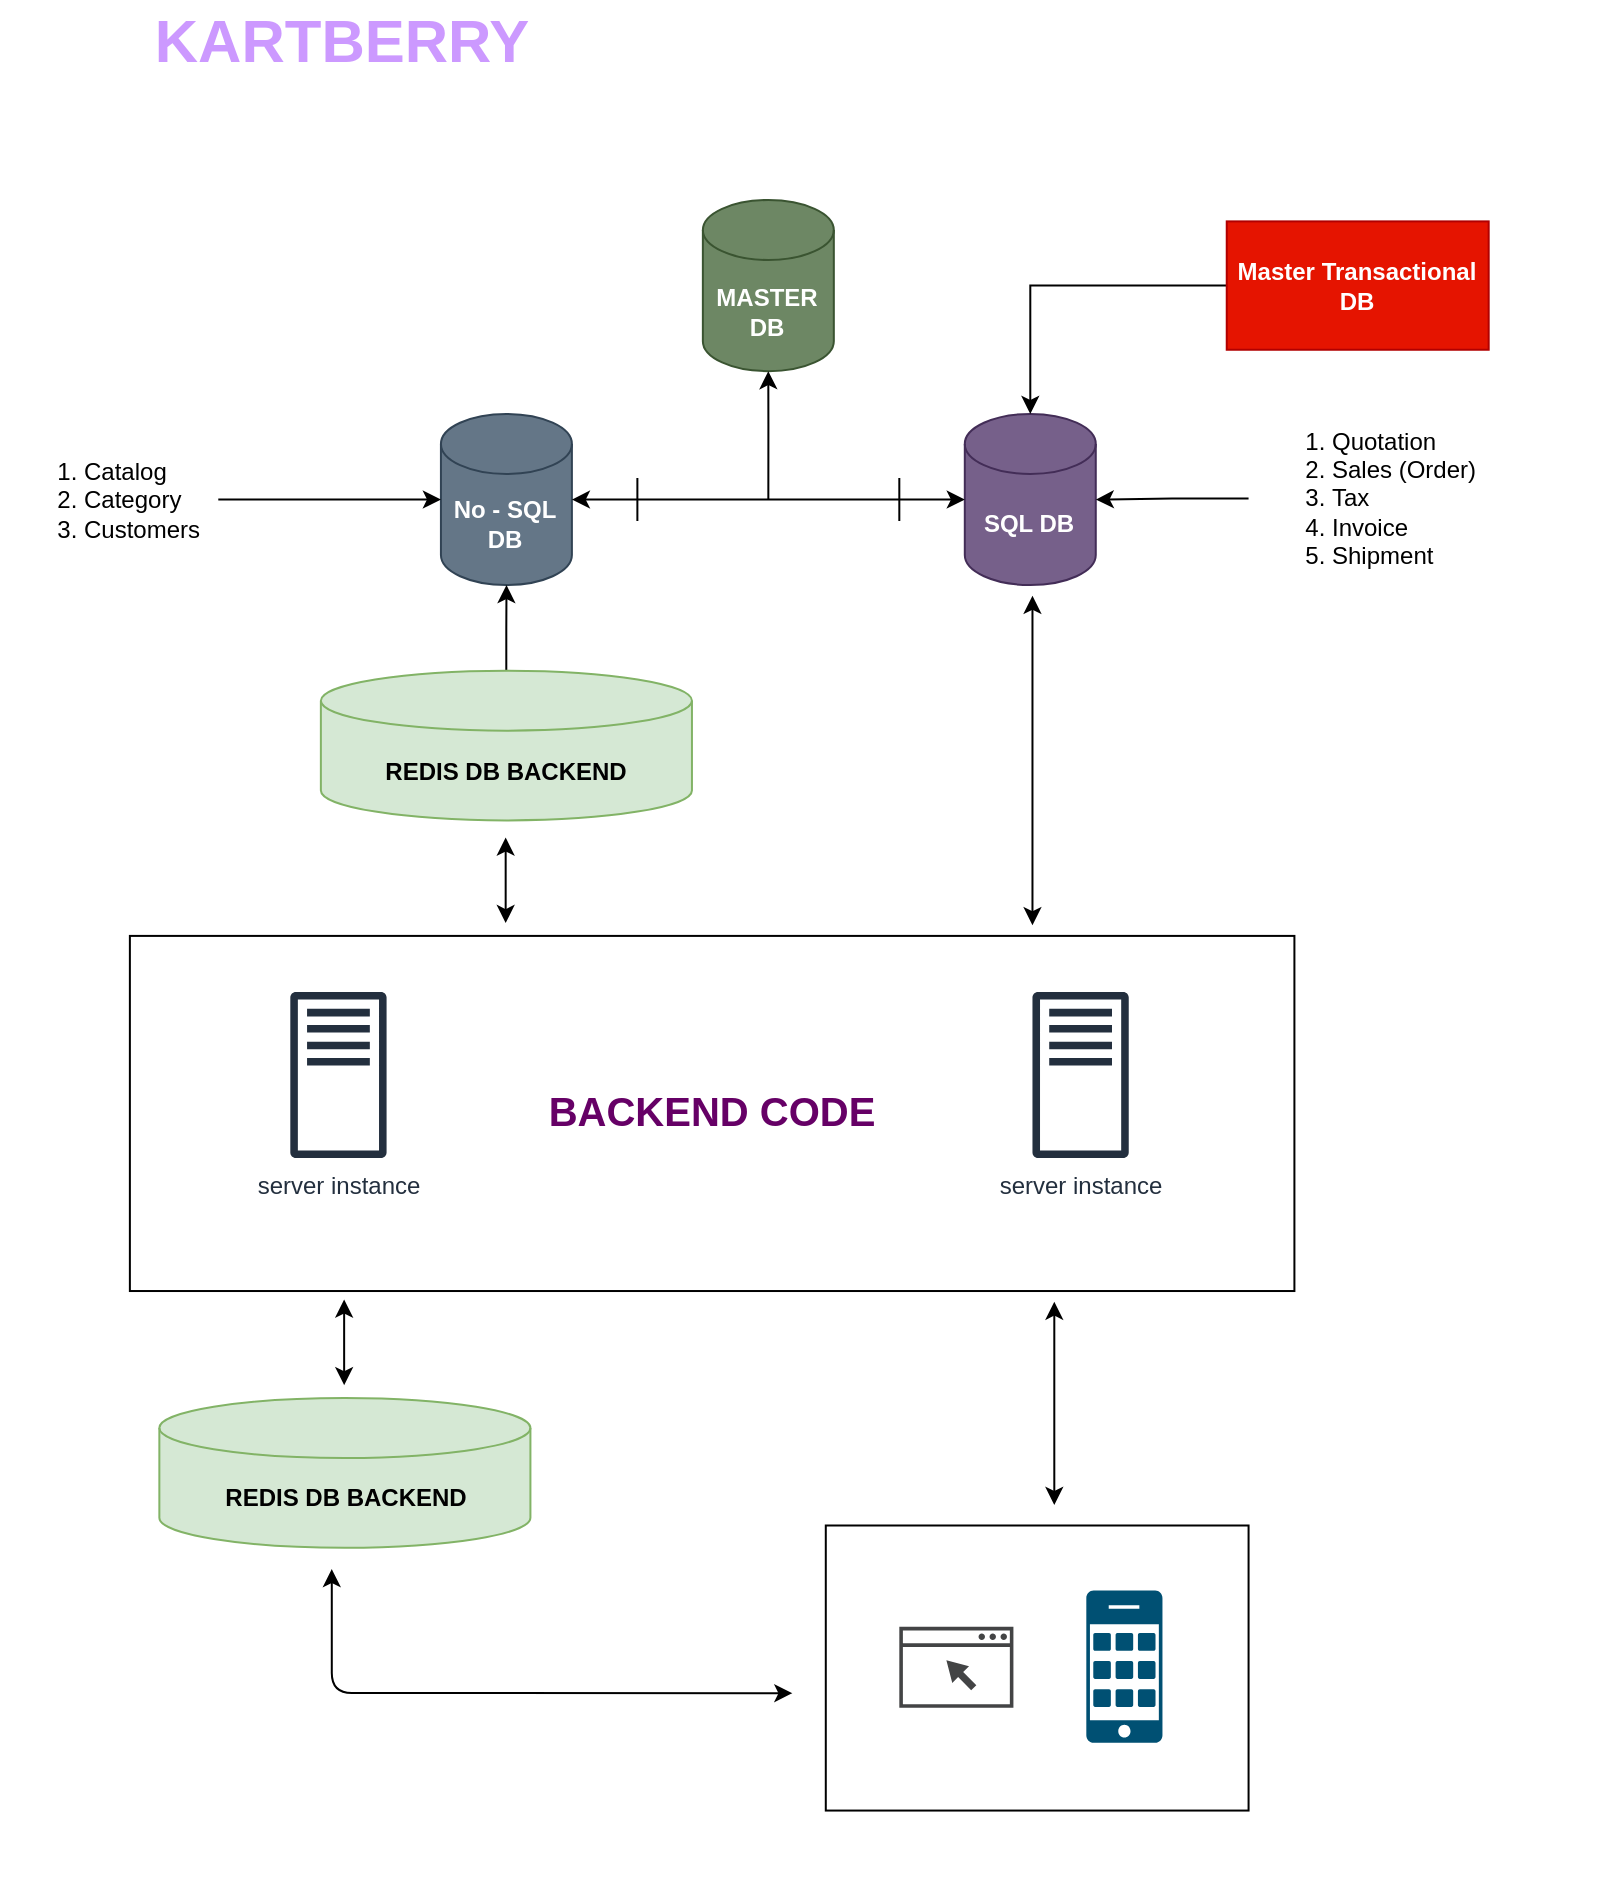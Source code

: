 <mxfile version="14.9.0" type="github">
  <diagram id="gjDmQaFpPGFA4EkT0sp6" name="Page-1">
    <mxGraphModel dx="3063" dy="1782" grid="1" gridSize="10" guides="1" tooltips="1" connect="1" arrows="1" fold="1" page="1" pageScale="1" pageWidth="827" pageHeight="1169" math="0" shadow="0">
      <root>
        <mxCell id="0" />
        <mxCell id="1" parent="0" />
        <mxCell id="LmM2c4uPYylhJrKxIr3_-28" value="&lt;font style=&quot;font-size: 30px&quot;&gt;&lt;b&gt;KARTBERRY&lt;/b&gt;&lt;/font&gt;" style="text;html=1;strokeColor=none;fillColor=none;align=center;verticalAlign=middle;whiteSpace=wrap;rounded=0;fontColor=#CC99FF;" vertex="1" parent="1">
          <mxGeometry x="61" y="50" width="240" height="40" as="geometry" />
        </mxCell>
        <mxCell id="LmM2c4uPYylhJrKxIr3_-75" value="" style="group;container=1;" vertex="1" connectable="0" parent="1">
          <mxGeometry x="10" y="150" width="800" height="800" as="geometry" />
        </mxCell>
        <mxCell id="LmM2c4uPYylhJrKxIr3_-48" value="&lt;font color=&quot;#660066&quot;&gt;&lt;sup&gt;&lt;font style=&quot;font-size: 20px&quot;&gt;&lt;b&gt;BACKEND CODE&lt;br&gt;&lt;/b&gt;&lt;/font&gt;&lt;/sup&gt;&lt;/font&gt;" style="rounded=0;whiteSpace=wrap;html=1;fontColor=#CC99FF;" vertex="1" parent="LmM2c4uPYylhJrKxIr3_-75">
          <mxGeometry x="64.939" y="367.953" width="582.265" height="177.559" as="geometry" />
        </mxCell>
        <mxCell id="LmM2c4uPYylhJrKxIr3_-1" value="&lt;div&gt;No - SQL&lt;/div&gt;&lt;div&gt;DB&lt;/div&gt;" style="shape=cylinder3;whiteSpace=wrap;html=1;boundedLbl=1;backgroundOutline=1;size=15;fillColor=#647687;strokeColor=#314354;fontStyle=1;fontColor=#ffffff;" vertex="1" parent="LmM2c4uPYylhJrKxIr3_-75">
          <mxGeometry x="220.464" y="106.963" width="65.484" height="85.57" as="geometry" />
        </mxCell>
        <mxCell id="LmM2c4uPYylhJrKxIr3_-2" value="&lt;b&gt;SQL DB&lt;br&gt;&lt;/b&gt;" style="shape=cylinder3;whiteSpace=wrap;html=1;boundedLbl=1;backgroundOutline=1;size=15;fillColor=#76608a;strokeColor=#432D57;fontColor=#ffffff;" vertex="1" parent="LmM2c4uPYylhJrKxIr3_-75">
          <mxGeometry x="482.401" y="106.963" width="65.484" height="85.57" as="geometry" />
        </mxCell>
        <mxCell id="LmM2c4uPYylhJrKxIr3_-19" value="" style="edgeStyle=orthogonalEdgeStyle;rounded=0;orthogonalLoop=1;jettySize=auto;html=1;" edge="1" parent="LmM2c4uPYylhJrKxIr3_-75" source="LmM2c4uPYylhJrKxIr3_-5" target="LmM2c4uPYylhJrKxIr3_-2">
          <mxGeometry relative="1" as="geometry" />
        </mxCell>
        <mxCell id="LmM2c4uPYylhJrKxIr3_-5" value="&lt;b&gt;Master Transactional DB&lt;br&gt;&lt;/b&gt;" style="rounded=0;whiteSpace=wrap;html=1;fillColor=#e51400;strokeColor=#B20000;fontColor=#ffffff;" vertex="1" parent="LmM2c4uPYylhJrKxIr3_-75">
          <mxGeometry x="613.37" y="10.696" width="130.969" height="64.178" as="geometry" />
        </mxCell>
        <mxCell id="LmM2c4uPYylhJrKxIr3_-7" value="&lt;div&gt;&lt;b&gt;MASTER&lt;/b&gt;&lt;/div&gt;&lt;div&gt;&lt;b&gt; DB&lt;/b&gt;&lt;/div&gt;" style="shape=cylinder3;whiteSpace=wrap;html=1;boundedLbl=1;backgroundOutline=1;size=15;fillColor=#6d8764;strokeColor=#3A5431;fontColor=#ffffff;" vertex="1" parent="LmM2c4uPYylhJrKxIr3_-75">
          <mxGeometry x="351.432" width="65.484" height="85.57" as="geometry" />
        </mxCell>
        <mxCell id="LmM2c4uPYylhJrKxIr3_-10" value="" style="edgeStyle=orthogonalEdgeStyle;rounded=0;orthogonalLoop=1;jettySize=auto;html=1;" edge="1" parent="LmM2c4uPYylhJrKxIr3_-75" source="LmM2c4uPYylhJrKxIr3_-8" target="LmM2c4uPYylhJrKxIr3_-2">
          <mxGeometry relative="1" as="geometry" />
        </mxCell>
        <mxCell id="LmM2c4uPYylhJrKxIr3_-11" value="" style="edgeStyle=orthogonalEdgeStyle;rounded=0;orthogonalLoop=1;jettySize=auto;html=1;" edge="1" parent="LmM2c4uPYylhJrKxIr3_-75" source="LmM2c4uPYylhJrKxIr3_-8" target="LmM2c4uPYylhJrKxIr3_-1">
          <mxGeometry relative="1" as="geometry" />
        </mxCell>
        <mxCell id="LmM2c4uPYylhJrKxIr3_-12" value="" style="edgeStyle=orthogonalEdgeStyle;rounded=0;orthogonalLoop=1;jettySize=auto;html=1;exitX=0.5;exitY=0.5;exitDx=0;exitDy=0;exitPerimeter=0;" edge="1" parent="LmM2c4uPYylhJrKxIr3_-75" source="LmM2c4uPYylhJrKxIr3_-8" target="LmM2c4uPYylhJrKxIr3_-7">
          <mxGeometry relative="1" as="geometry" />
        </mxCell>
        <mxCell id="LmM2c4uPYylhJrKxIr3_-8" value="" style="shape=crossbar;whiteSpace=wrap;html=1;rounded=1;" vertex="1" parent="LmM2c4uPYylhJrKxIr3_-75">
          <mxGeometry x="318.69" y="139.052" width="130.969" height="21.393" as="geometry" />
        </mxCell>
        <mxCell id="LmM2c4uPYylhJrKxIr3_-18" value="" style="edgeStyle=orthogonalEdgeStyle;rounded=0;orthogonalLoop=1;jettySize=auto;html=1;" edge="1" parent="LmM2c4uPYylhJrKxIr3_-75" source="LmM2c4uPYylhJrKxIr3_-17" target="LmM2c4uPYylhJrKxIr3_-1">
          <mxGeometry relative="1" as="geometry" />
        </mxCell>
        <mxCell id="LmM2c4uPYylhJrKxIr3_-17" value="&lt;ol&gt;&lt;li&gt;Catalog&lt;/li&gt;&lt;li&gt;Category&lt;/li&gt;&lt;li&gt;Customers&lt;/li&gt;&lt;/ol&gt;" style="text;strokeColor=none;fillColor=none;html=1;whiteSpace=wrap;verticalAlign=middle;overflow=hidden;" vertex="1" parent="LmM2c4uPYylhJrKxIr3_-75">
          <mxGeometry y="106.963" width="109.141" height="85.57" as="geometry" />
        </mxCell>
        <mxCell id="LmM2c4uPYylhJrKxIr3_-23" value="" style="edgeStyle=orthogonalEdgeStyle;rounded=0;orthogonalLoop=1;jettySize=auto;html=1;" edge="1" parent="LmM2c4uPYylhJrKxIr3_-75" source="LmM2c4uPYylhJrKxIr3_-22" target="LmM2c4uPYylhJrKxIr3_-2">
          <mxGeometry relative="1" as="geometry" />
        </mxCell>
        <mxCell id="LmM2c4uPYylhJrKxIr3_-22" value="&lt;ol&gt;&lt;li&gt;Quotation&lt;br&gt;&lt;/li&gt;&lt;li&gt;Sales (Order)&lt;br&gt;&lt;/li&gt;&lt;li&gt;Tax&lt;/li&gt;&lt;li&gt;Invoice&lt;/li&gt;&lt;li&gt;Shipment&lt;/li&gt;&lt;/ol&gt;" style="text;strokeColor=none;fillColor=none;html=1;whiteSpace=wrap;verticalAlign=middle;overflow=hidden;" vertex="1" parent="LmM2c4uPYylhJrKxIr3_-75">
          <mxGeometry x="624.284" y="96.267" width="175.716" height="105.893" as="geometry" />
        </mxCell>
        <mxCell id="LmM2c4uPYylhJrKxIr3_-30" value="" style="edgeStyle=orthogonalEdgeStyle;rounded=0;orthogonalLoop=1;jettySize=auto;html=1;fontColor=#CC99FF;" edge="1" parent="LmM2c4uPYylhJrKxIr3_-75" source="LmM2c4uPYylhJrKxIr3_-29" target="LmM2c4uPYylhJrKxIr3_-1">
          <mxGeometry relative="1" as="geometry" />
        </mxCell>
        <mxCell id="LmM2c4uPYylhJrKxIr3_-29" value="&lt;div&gt;REDIS DB BACKEND&lt;br&gt;&lt;/div&gt;" style="shape=cylinder3;whiteSpace=wrap;html=1;boundedLbl=1;backgroundOutline=1;size=15;fillColor=#d5e8d4;strokeColor=#82b366;fontStyle=1;" vertex="1" parent="LmM2c4uPYylhJrKxIr3_-75">
          <mxGeometry x="160.437" y="235.319" width="185.539" height="74.874" as="geometry" />
        </mxCell>
        <mxCell id="LmM2c4uPYylhJrKxIr3_-31" value="&lt;div&gt;server instance&lt;/div&gt;" style="outlineConnect=0;fontColor=#232F3E;gradientColor=none;fillColor=#232F3E;strokeColor=none;dashed=0;verticalLabelPosition=bottom;verticalAlign=top;align=center;html=1;fontSize=12;fontStyle=0;aspect=fixed;pointerEvents=1;shape=mxgraph.aws4.traditional_server;" vertex="1" parent="LmM2c4uPYylhJrKxIr3_-75">
          <mxGeometry x="145.157" y="395.763" width="48.133" height="83.431" as="geometry" />
        </mxCell>
        <mxCell id="LmM2c4uPYylhJrKxIr3_-34" value="&lt;div&gt;server instance&lt;br&gt;&lt;/div&gt;" style="outlineConnect=0;fontColor=#232F3E;gradientColor=none;fillColor=#232F3E;strokeColor=none;dashed=0;verticalLabelPosition=bottom;verticalAlign=top;align=center;html=1;fontSize=12;fontStyle=0;aspect=fixed;pointerEvents=1;shape=mxgraph.aws4.traditional_server;" vertex="1" parent="LmM2c4uPYylhJrKxIr3_-75">
          <mxGeometry x="516.235" y="395.763" width="48.133" height="83.431" as="geometry" />
        </mxCell>
        <mxCell id="LmM2c4uPYylhJrKxIr3_-49" value="&lt;div&gt;REDIS DB BACKEND&lt;br&gt;&lt;/div&gt;" style="shape=cylinder3;whiteSpace=wrap;html=1;boundedLbl=1;backgroundOutline=1;size=15;fillColor=#d5e8d4;strokeColor=#82b366;fontStyle=1;" vertex="1" parent="LmM2c4uPYylhJrKxIr3_-75">
          <mxGeometry x="79.673" y="598.993" width="185.539" height="74.874" as="geometry" />
        </mxCell>
        <mxCell id="LmM2c4uPYylhJrKxIr3_-56" value="" style="endArrow=classic;startArrow=classic;html=1;fontColor=#CC99FF;startSize=6;endSize=6;" edge="1" parent="LmM2c4uPYylhJrKxIr3_-75">
          <mxGeometry width="50" height="50" relative="1" as="geometry">
            <mxPoint x="252.835" y="361.535" as="sourcePoint" />
            <mxPoint x="252.835" y="318.75" as="targetPoint" />
          </mxGeometry>
        </mxCell>
        <mxCell id="LmM2c4uPYylhJrKxIr3_-57" value="" style="endArrow=classic;startArrow=classic;html=1;fontColor=#CC99FF;startSize=6;endSize=6;" edge="1" parent="LmM2c4uPYylhJrKxIr3_-75">
          <mxGeometry width="50" height="50" relative="1" as="geometry">
            <mxPoint x="516.235" y="362.605" as="sourcePoint" />
            <mxPoint x="516.235" y="197.882" as="targetPoint" />
          </mxGeometry>
        </mxCell>
        <mxCell id="LmM2c4uPYylhJrKxIr3_-61" value="" style="endArrow=classic;startArrow=classic;html=1;fontColor=#CC99FF;startSize=6;endSize=6;" edge="1" parent="LmM2c4uPYylhJrKxIr3_-75">
          <mxGeometry width="50" height="50" relative="1" as="geometry">
            <mxPoint x="172.071" y="592.575" as="sourcePoint" />
            <mxPoint x="172.071" y="549.79" as="targetPoint" />
          </mxGeometry>
        </mxCell>
        <mxCell id="LmM2c4uPYylhJrKxIr3_-66" value="" style="group;container=1;" vertex="1" connectable="0" parent="LmM2c4uPYylhJrKxIr3_-75">
          <mxGeometry x="407.094" y="641.778" width="229.195" height="158.222" as="geometry" />
        </mxCell>
        <mxCell id="LmM2c4uPYylhJrKxIr3_-67" value="" style="group" vertex="1" connectable="0" parent="LmM2c4uPYylhJrKxIr3_-66">
          <mxGeometry x="42.565" y="53.484" width="207.367" height="149.748" as="geometry" />
        </mxCell>
        <mxCell id="LmM2c4uPYylhJrKxIr3_-68" value="" style="group" vertex="1" connectable="0" parent="LmM2c4uPYylhJrKxIr3_-67">
          <mxGeometry width="174.625" height="128.356" as="geometry" />
        </mxCell>
        <mxCell id="LmM2c4uPYylhJrKxIr3_-71" value="" style="rounded=0;whiteSpace=wrap;html=1;fontColor=#CC99FF;" vertex="1" parent="LmM2c4uPYylhJrKxIr3_-68">
          <mxGeometry x="-36.763" y="-32.511" width="211.388" height="142.53" as="geometry" />
        </mxCell>
        <mxCell id="LmM2c4uPYylhJrKxIr3_-64" value="" style="pointerEvents=1;shadow=0;dashed=0;html=1;strokeColor=none;fillColor=#434445;aspect=fixed;labelPosition=center;verticalLabelPosition=bottom;verticalAlign=top;align=center;outlineConnect=0;shape=mxgraph.vvd.web_browser;fontColor=#CC99FF;" vertex="1" parent="LmM2c4uPYylhJrKxIr3_-68">
          <mxGeometry y="18.133" width="57.053" height="40.515" as="geometry" />
        </mxCell>
        <mxCell id="LmM2c4uPYylhJrKxIr3_-65" value="" style="points=[[0.015,0.015,0],[0.985,0.015,0],[0.985,0.985,0],[0.015,0.985,0],[0.25,0,0],[0.5,0,0],[0.75,0,0],[1,0.25,0],[1,0.5,0],[1,0.75,0],[0.75,1,0],[0.5,1,0],[0.25,1,0],[0,0.75,0],[0,0.5,0],[0,0.25,0]];verticalLabelPosition=bottom;html=1;verticalAlign=top;aspect=fixed;align=center;pointerEvents=1;shape=mxgraph.cisco19.cell_phone;fillColor=#005073;strokeColor=none;fontColor=#CC99FF;" vertex="1" parent="LmM2c4uPYylhJrKxIr3_-68">
          <mxGeometry x="93.5" width="38.073" height="76.145" as="geometry" />
        </mxCell>
        <mxCell id="LmM2c4uPYylhJrKxIr3_-73" value="" style="endArrow=classic;startArrow=classic;html=1;fontColor=#CC99FF;startSize=6;endSize=6;" edge="1" parent="LmM2c4uPYylhJrKxIr3_-75">
          <mxGeometry width="50" height="50" relative="1" as="geometry">
            <mxPoint x="527.149" y="652.474" as="sourcePoint" />
            <mxPoint x="527.149" y="550.86" as="targetPoint" />
          </mxGeometry>
        </mxCell>
        <mxCell id="LmM2c4uPYylhJrKxIr3_-74" value="" style="endArrow=classic;startArrow=classic;html=1;fontColor=#CC99FF;startSize=6;endSize=6;" edge="1" parent="LmM2c4uPYylhJrKxIr3_-75">
          <mxGeometry width="50" height="50" relative="1" as="geometry">
            <mxPoint x="165.894" y="684.563" as="sourcePoint" />
            <mxPoint x="396.18" y="746.602" as="targetPoint" />
            <Array as="points">
              <mxPoint x="165.894" y="746.516" />
            </Array>
          </mxGeometry>
        </mxCell>
      </root>
    </mxGraphModel>
  </diagram>
</mxfile>
